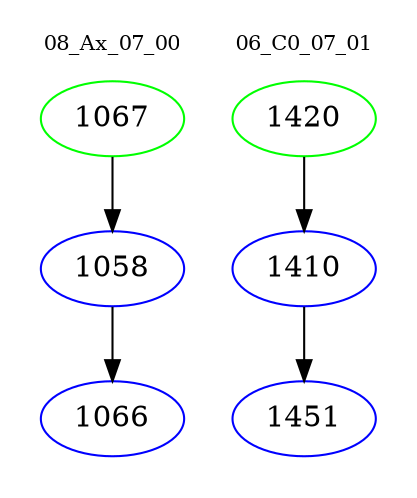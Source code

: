digraph{
subgraph cluster_0 {
color = white
label = "08_Ax_07_00";
fontsize=10;
T0_1067 [label="1067", color="green"]
T0_1067 -> T0_1058 [color="black"]
T0_1058 [label="1058", color="blue"]
T0_1058 -> T0_1066 [color="black"]
T0_1066 [label="1066", color="blue"]
}
subgraph cluster_1 {
color = white
label = "06_C0_07_01";
fontsize=10;
T1_1420 [label="1420", color="green"]
T1_1420 -> T1_1410 [color="black"]
T1_1410 [label="1410", color="blue"]
T1_1410 -> T1_1451 [color="black"]
T1_1451 [label="1451", color="blue"]
}
}
